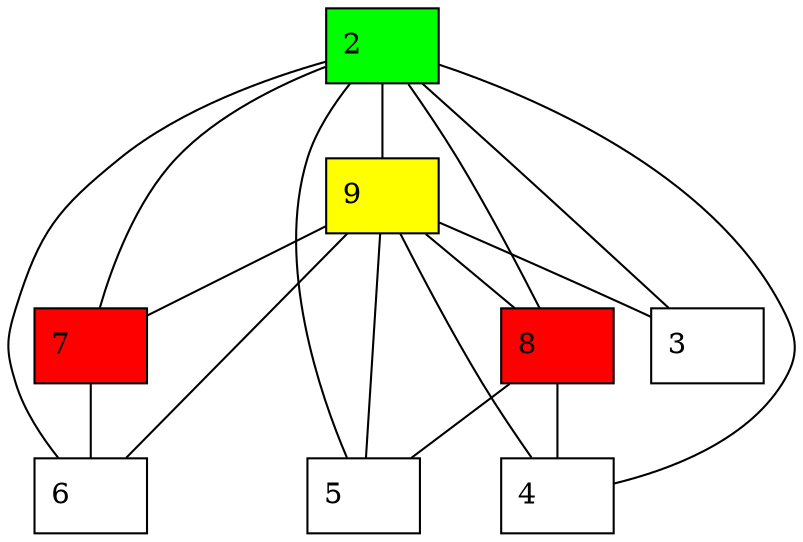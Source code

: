graph g {
	n0 [label = "6\l", fillcolor = "#ffffff" style = "filled", shape = box, labeljust = l];
	n1 [label = "7\l", fillcolor = "#ff0000" style = "filled", shape = box, labeljust = l];
	n2 [label = "4\l", fillcolor = "#ffffff" style = "filled", shape = box, labeljust = l];
	n3 [label = "5\l", fillcolor = "#ffffff" style = "filled", shape = box, labeljust = l];
	n4 [label = "8\l", fillcolor = "#ff0000" style = "filled", shape = box, labeljust = l];
	n5 [label = "3\l", fillcolor = "#ffffff" style = "filled", shape = box, labeljust = l];
	n6 [label = "9\l", fillcolor = "#ffff00" style = "filled", shape = box, labeljust = l];
	n7 [label = "2\l", fillcolor = "#00ff00" style = "filled", shape = box, labeljust = l];
	n1--n0
	n4--n2
	n4--n3
	n6--n0
	n6--n1
	n6--n2
	n6--n3
	n6--n4
	n6--n5
	n7--n0
	n7--n1
	n7--n3
	n7--n4
	n7--n5
	n7--n2
	n7--n6
}
